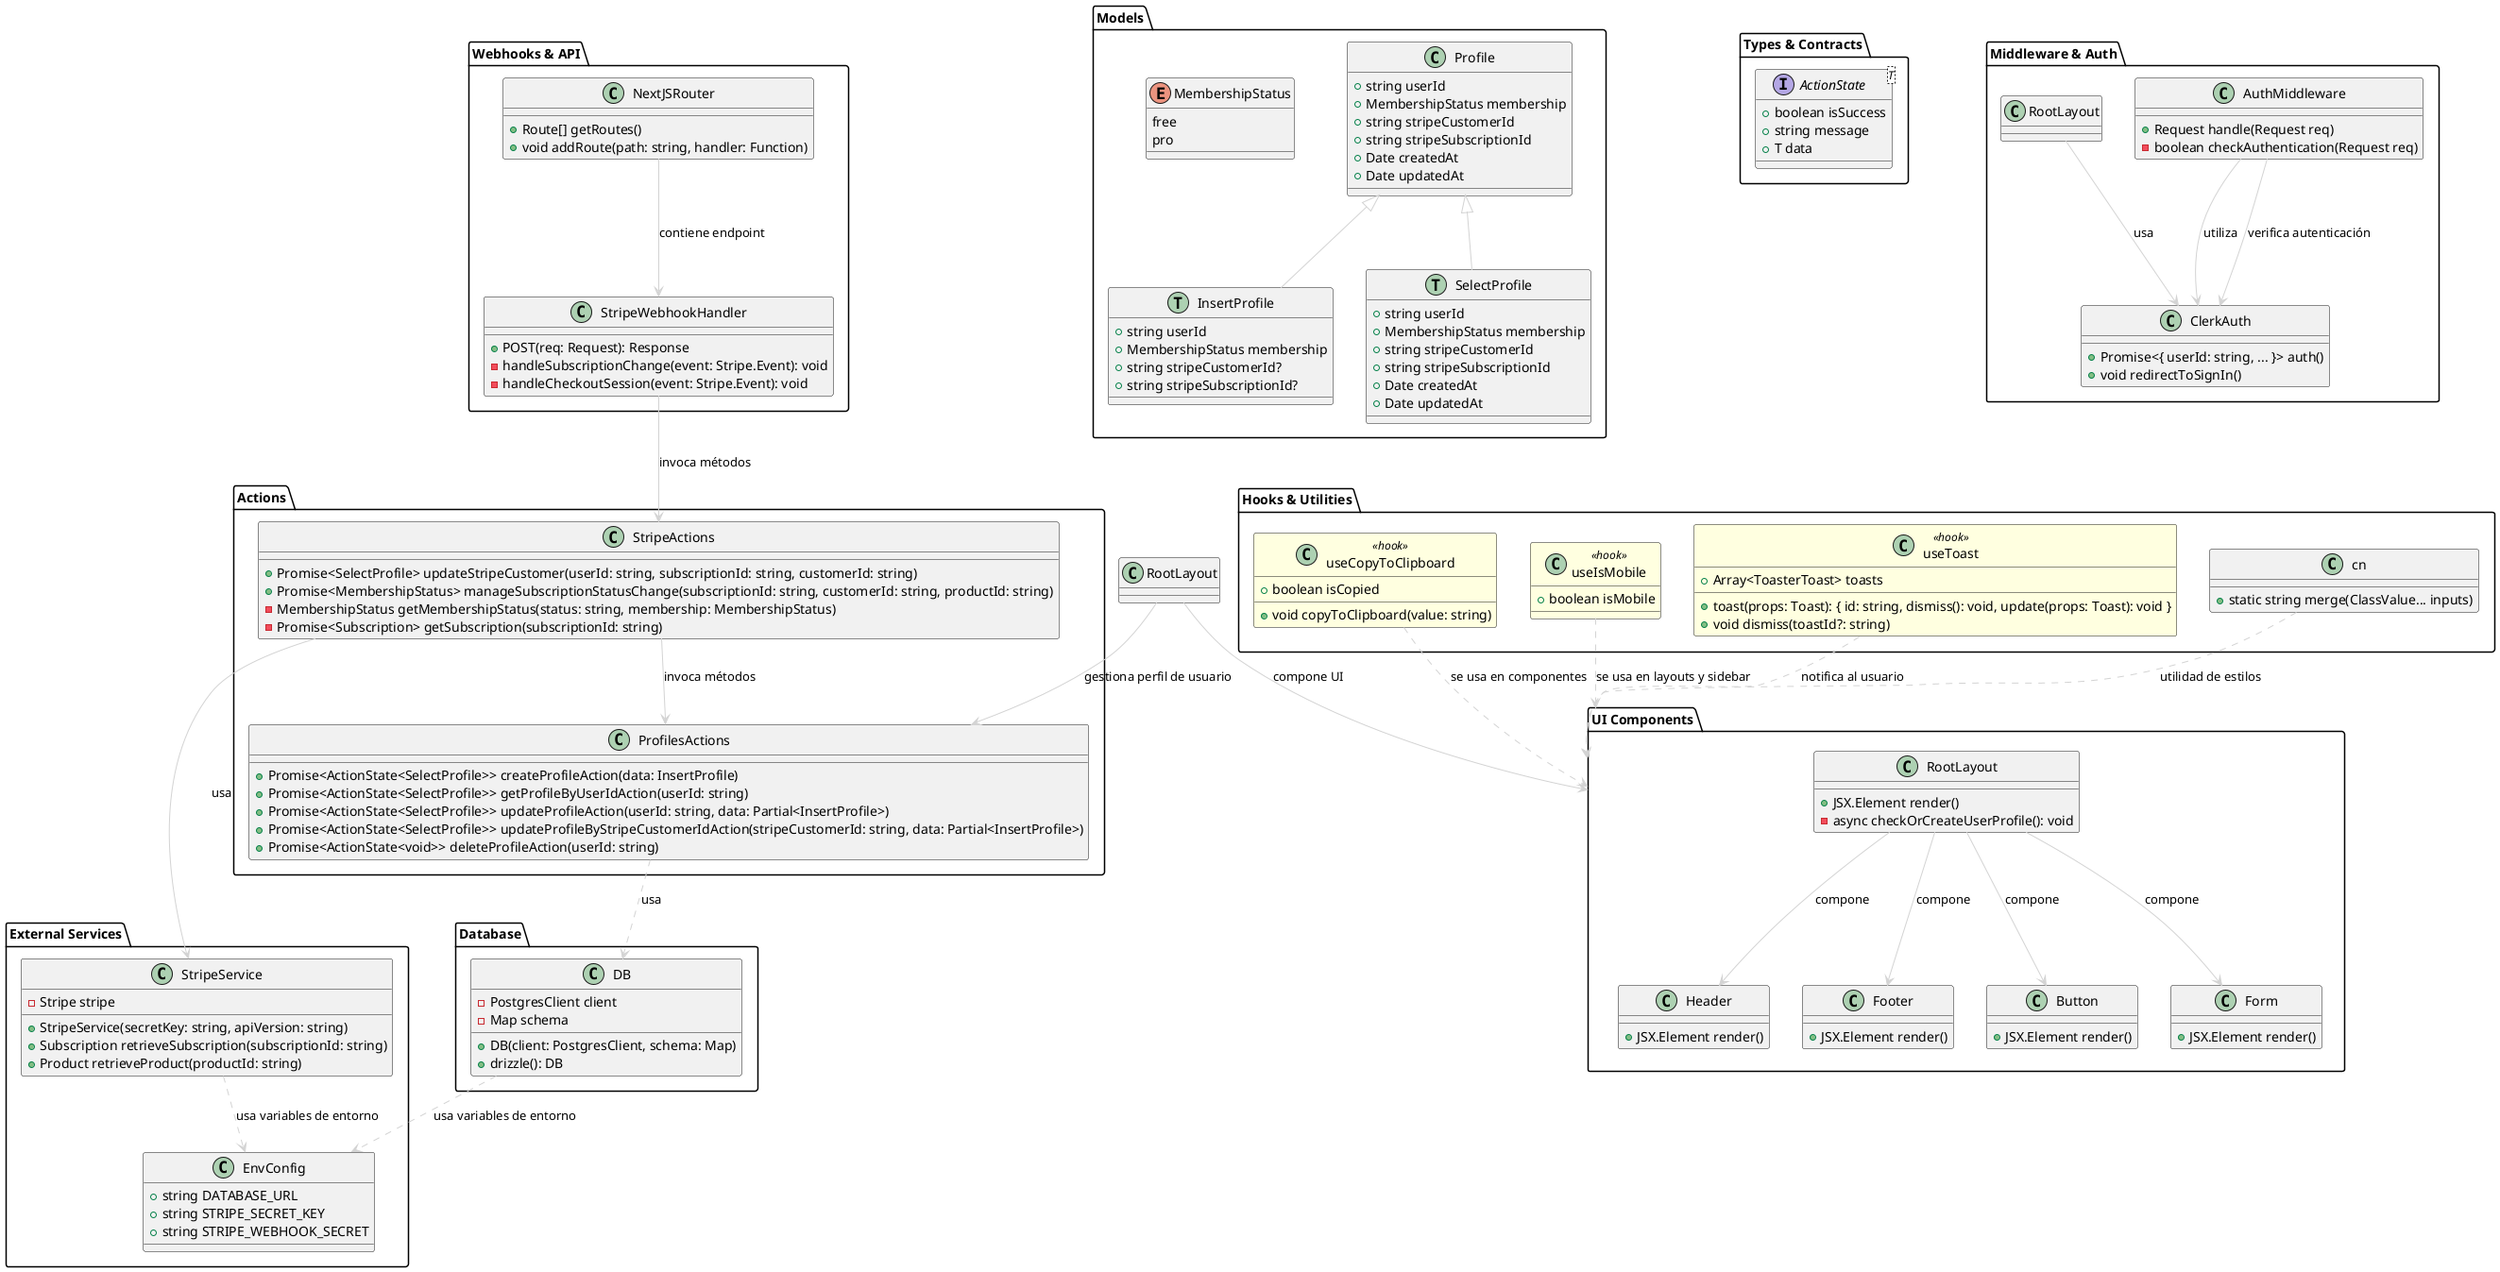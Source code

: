@startuml General
' ------------------------------------------
' Definir estilo para hooks (para diferenciarlos visualmente)
skinparam class {
  BackgroundColor<<hook>> LightYellow
  ArrowColor LightGray
}

' ------------------------------------------
' Package: Models
package "Models" {
  class Profile {
    +string userId
    +MembershipStatus membership
    +string stripeCustomerId
    +string stripeSubscriptionId
    +Date createdAt
    +Date updatedAt
  }
  
  enum MembershipStatus {
    free
    pro
  }
  
  class InsertProfile << (T,#ADD1B2) >> {
    +string userId
    +MembershipStatus membership
    +string stripeCustomerId?
    +string stripeSubscriptionId?
  }
  
  class SelectProfile << (T,#ADD1B2) >> {
    +string userId
    +MembershipStatus membership
    +string stripeCustomerId
    +string stripeSubscriptionId
    +Date createdAt
    +Date updatedAt
  }
  
  Profile <|-- InsertProfile
  Profile <|-- SelectProfile
}

' ------------------------------------------
' Package: Types & Contracts
package "Types & Contracts" {
  interface ActionState<T> {
    +boolean isSuccess
    +string message
    +T data
  }
}

' ------------------------------------------
' Package: Database
package "Database" {
  class DB {
    -PostgresClient client
    -Map schema
    +DB(client: PostgresClient, schema: Map)
    +drizzle(): DB
  }
}

' ------------------------------------------
' Package: External Services
package "External Services" {
  class StripeService {
    -Stripe stripe
    +StripeService(secretKey: string, apiVersion: string)
    +Subscription retrieveSubscription(subscriptionId: string)
    +Product retrieveProduct(productId: string)
  }
  class EnvConfig {
    +string DATABASE_URL
    +string STRIPE_SECRET_KEY
    +string STRIPE_WEBHOOK_SECRET
    ' ... otras variables de entorno
  }
}

' ------------------------------------------
' Package: Actions
package "Actions" {
  class ProfilesActions {
    +Promise<ActionState<SelectProfile>> createProfileAction(data: InsertProfile)
    +Promise<ActionState<SelectProfile>> getProfileByUserIdAction(userId: string)
    +Promise<ActionState<SelectProfile>> updateProfileAction(userId: string, data: Partial<InsertProfile>)
    +Promise<ActionState<SelectProfile>> updateProfileByStripeCustomerIdAction(stripeCustomerId: string, data: Partial<InsertProfile>)
    +Promise<ActionState<void>> deleteProfileAction(userId: string)
  }
  
  class StripeActions {
    +Promise<SelectProfile> updateStripeCustomer(userId: string, subscriptionId: string, customerId: string)
    +Promise<MembershipStatus> manageSubscriptionStatusChange(subscriptionId: string, customerId: string, productId: string)
    -MembershipStatus getMembershipStatus(status: string, membership: MembershipStatus)
    -Promise<Subscription> getSubscription(subscriptionId: string)
  }
  
  ProfilesActions ..> DB : "usa"
  StripeActions --> ProfilesActions : "invoca métodos"
  StripeActions --> StripeService : "usa"
}

' ------------------------------------------
' Package: Webhooks & API
package "Webhooks & API" {
  class StripeWebhookHandler {
    +POST(req: Request): Response
    -handleSubscriptionChange(event: Stripe.Event): void
    -handleCheckoutSession(event: Stripe.Event): void
  }
  
  class NextJSRouter {
    +Route[] getRoutes()
    +void addRoute(path: string, handler: Function)
  }
  
  StripeWebhookHandler --> StripeActions : "invoca métodos"
}

' ------------------------------------------
' Package: Middleware & Auth
package "Middleware & Auth" {
  class ClerkAuth {
    +Promise<{ userId: string, ... }> auth()
    +void redirectToSignIn()
  }
  class AuthMiddleware {
    +Request handle(Request req)
    -boolean checkAuthentication(Request req)
  }
  
  ' RootLayout usa ClerkAuth para autenticar
  RootLayout --> ClerkAuth : "usa"
  AuthMiddleware --> ClerkAuth : "utiliza"
}

' ------------------------------------------
' Package: UI Components
package "UI Components" {
  class RootLayout {
    +JSX.Element render()
    -async checkOrCreateUserProfile(): void
  }
  class Header {
    +JSX.Element render()
  }
  class Footer {
    +JSX.Element render()
  }
  class Button {
    +JSX.Element render()
  }
  class Form {
    +JSX.Element render()
  }
  
  RootLayout --> Header : "compone"
  RootLayout --> Footer : "compone"
  RootLayout --> Button : "compone"
  RootLayout --> Form : "compone"
}

' ------------------------------------------
' Package: Hooks & Utilities
package "Hooks & Utilities" {
  class useCopyToClipboard <<hook>> {
    +boolean isCopied
    +void copyToClipboard(value: string)
  }
  class useIsMobile <<hook>> {
    +boolean isMobile
  }
  class useToast <<hook>> {
    +Array<ToasterToast> toasts
    +toast(props: Toast): { id: string, dismiss(): void, update(props: Toast): void }
    +void dismiss(toastId?: string)
  }
  class cn {
    +static string merge(ClassValue... inputs)
  }
}

' ------------------------------------------
' Relaciones entre paquetes

' RootLayout (UI) usa acciones y autenticación
RootLayout --> ProfilesActions : "gestiona perfil de usuario"
RootLayout --> "UI Components" : "compone UI"

' AuthMiddleware se integra con el enrutado y utiliza ClerkAuth
AuthMiddleware --> ClerkAuth : "verifica autenticación"

' NextJSRouter (API) maneja rutas y endpoints, entre ellos StripeWebhookHandler
NextJSRouter --> StripeWebhookHandler : "contiene endpoint"

' EnvConfig es utilizado por DB y StripeService
DB ..> EnvConfig : "usa variables de entorno"
StripeService ..> EnvConfig : "usa variables de entorno"

' Hooks & Utilities se utilizan en UI Components
useCopyToClipboard ..> "UI Components" : "se usa en componentes"
useIsMobile ..> "UI Components" : "se usa en layouts y sidebar"
useToast ..> "UI Components" : "notifica al usuario"
cn ..> "UI Components" : "utilidad de estilos"

@enduml
